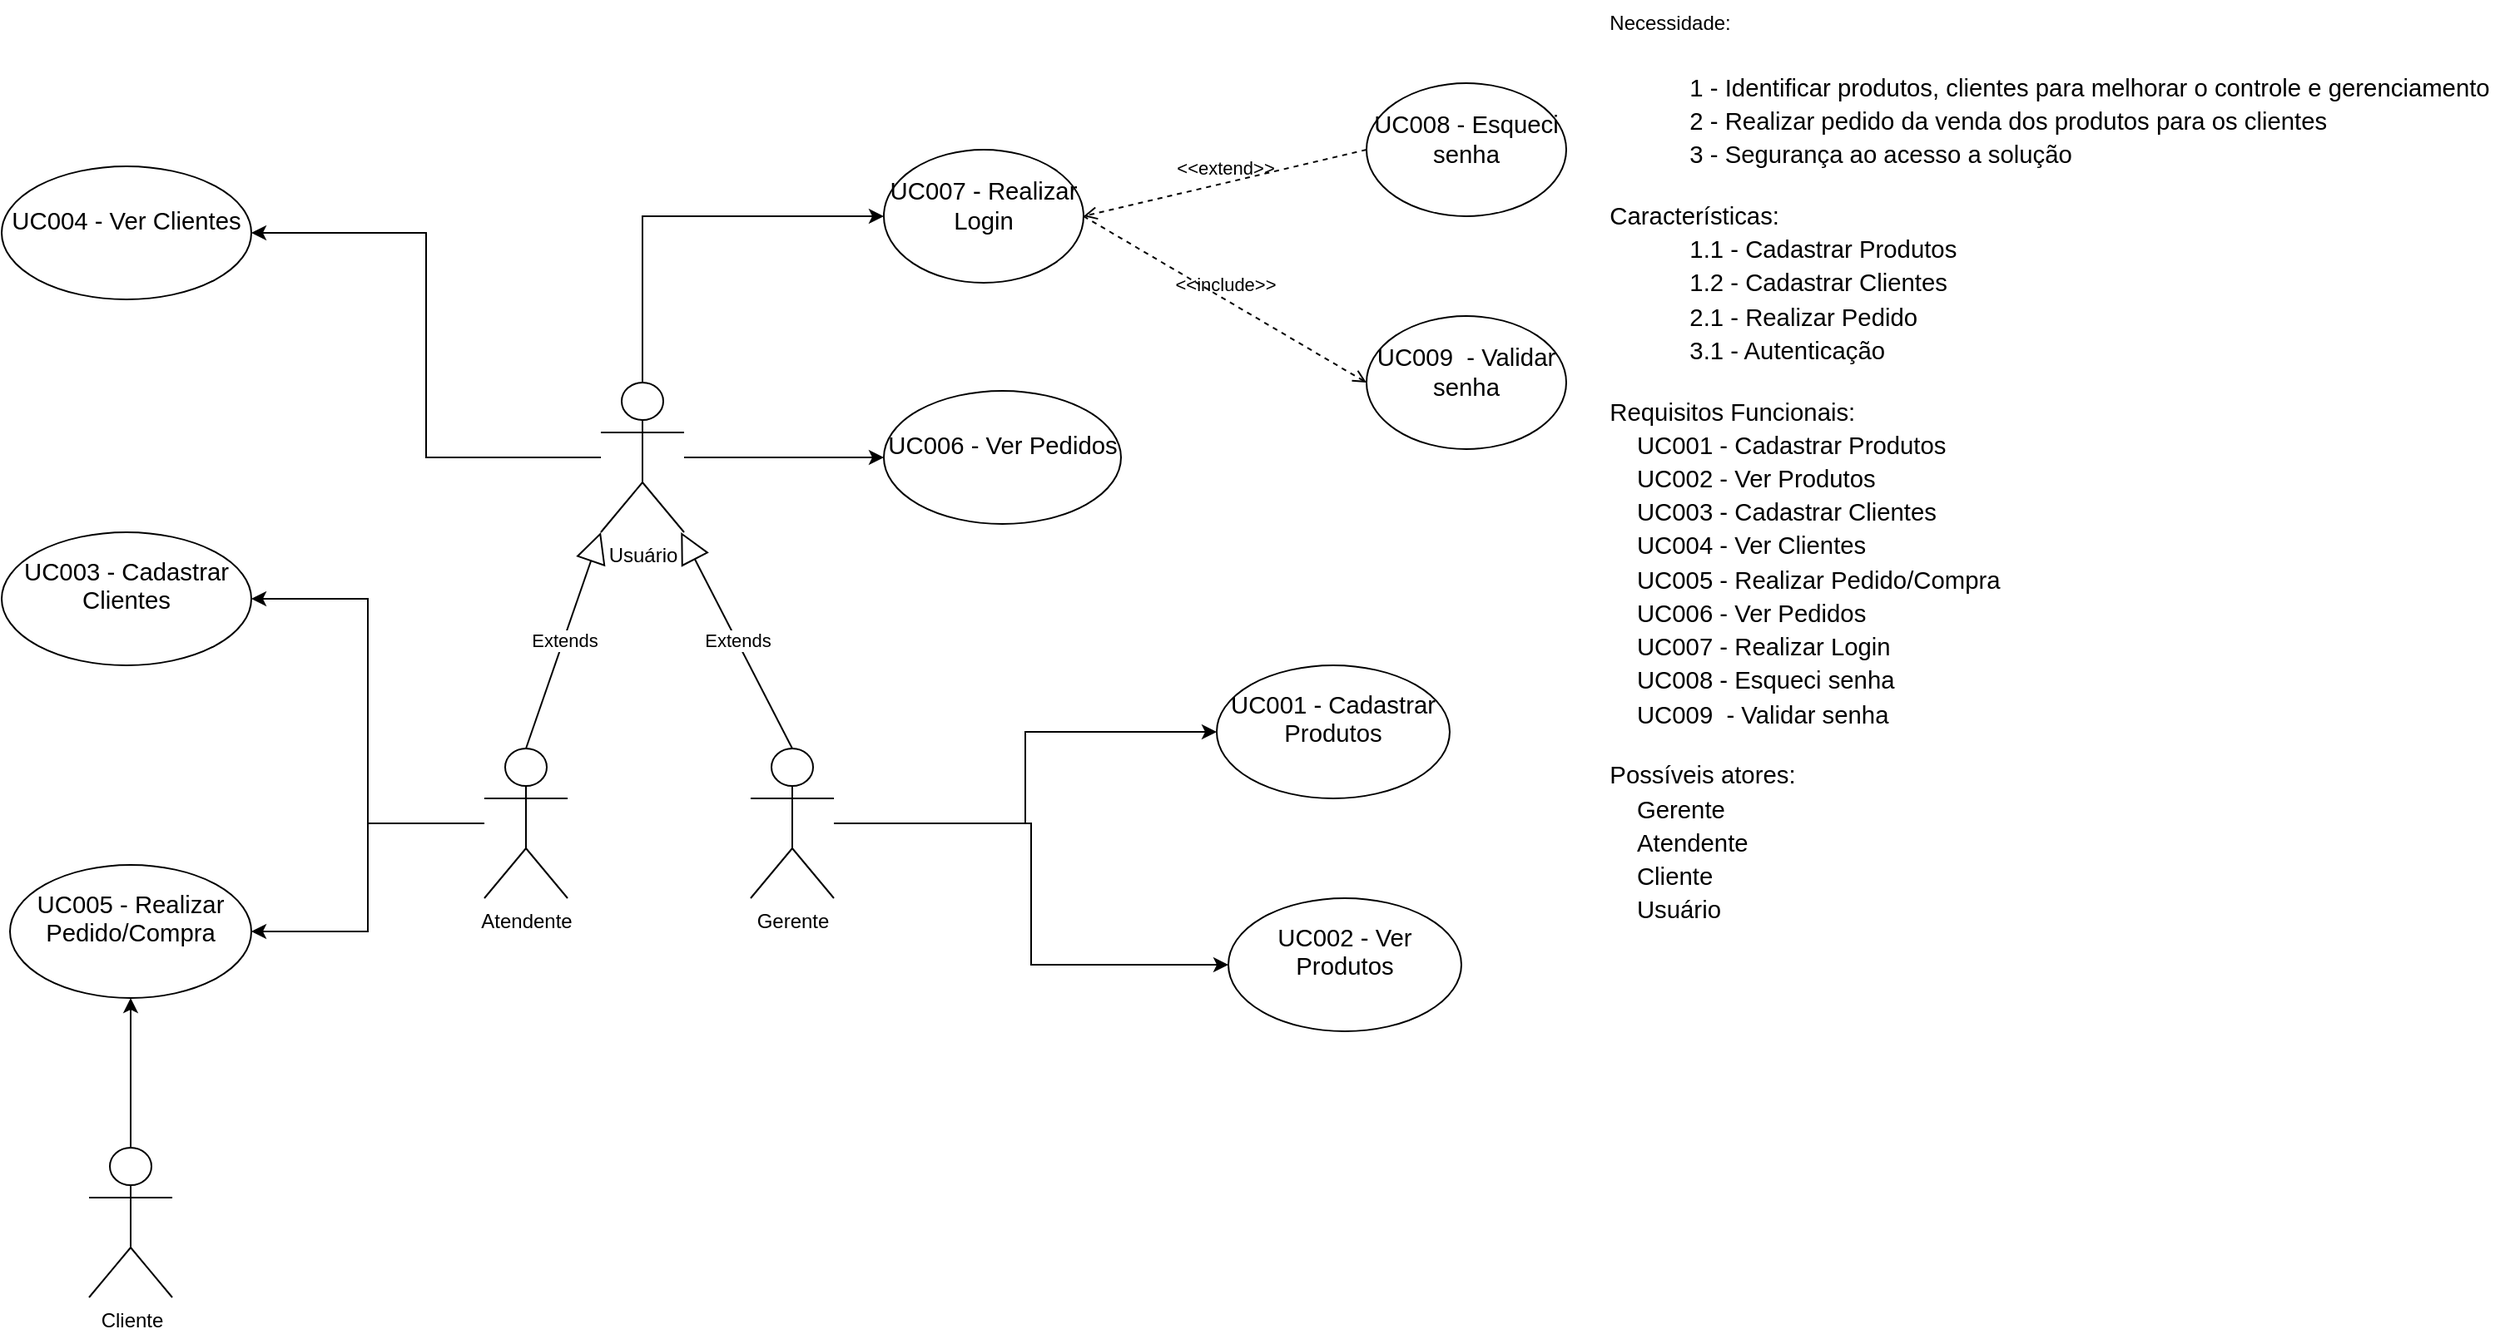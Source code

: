 <mxfile version="21.8.2" type="github">
  <diagram name="Página-1" id="bCRKw1FaBYJkvsMSy4Rs">
    <mxGraphModel dx="1500" dy="1989" grid="1" gridSize="10" guides="1" tooltips="1" connect="1" arrows="1" fold="1" page="1" pageScale="1" pageWidth="827" pageHeight="1169" math="0" shadow="0">
      <root>
        <mxCell id="0" />
        <mxCell id="1" parent="0" />
        <mxCell id="MSJQZtU-H5rlvZKeFf8i-20" style="edgeStyle=orthogonalEdgeStyle;rounded=0;orthogonalLoop=1;jettySize=auto;html=1;exitX=0.5;exitY=0;exitDx=0;exitDy=0;exitPerimeter=0;entryX=0;entryY=0.5;entryDx=0;entryDy=0;" edge="1" parent="1" source="MSJQZtU-H5rlvZKeFf8i-1" target="MSJQZtU-H5rlvZKeFf8i-8">
          <mxGeometry relative="1" as="geometry" />
        </mxCell>
        <mxCell id="MSJQZtU-H5rlvZKeFf8i-25" style="edgeStyle=orthogonalEdgeStyle;rounded=0;orthogonalLoop=1;jettySize=auto;html=1;entryX=1;entryY=0.5;entryDx=0;entryDy=0;" edge="1" parent="1" source="MSJQZtU-H5rlvZKeFf8i-1" target="MSJQZtU-H5rlvZKeFf8i-5">
          <mxGeometry relative="1" as="geometry" />
        </mxCell>
        <mxCell id="MSJQZtU-H5rlvZKeFf8i-26" style="edgeStyle=orthogonalEdgeStyle;rounded=0;orthogonalLoop=1;jettySize=auto;html=1;" edge="1" parent="1" source="MSJQZtU-H5rlvZKeFf8i-1" target="MSJQZtU-H5rlvZKeFf8i-7">
          <mxGeometry relative="1" as="geometry" />
        </mxCell>
        <mxCell id="MSJQZtU-H5rlvZKeFf8i-1" value="Usuário" style="shape=umlActor;verticalLabelPosition=bottom;verticalAlign=top;html=1;outlineConnect=0;" vertex="1" parent="1">
          <mxGeometry x="450" y="190" width="50" height="90" as="geometry" />
        </mxCell>
        <mxCell id="MSJQZtU-H5rlvZKeFf8i-2" value="&#xa;&lt;b id=&quot;docs-internal-guid-20ca76eb-7fff-64a3-aa12-0fb03baef9e6&quot; style=&quot;font-weight:normal;&quot;&gt;&lt;span style=&quot;font-size: 11pt; font-family: Arial, sans-serif; color: rgb(0, 0, 0); background-color: transparent; font-weight: 400; font-style: normal; font-variant: normal; text-decoration: none; vertical-align: baseline;&quot;&gt;UC001 - Cadastrar Produtos&lt;/span&gt;&lt;/b&gt;&#xa;&#xa;" style="ellipse;whiteSpace=wrap;html=1;" vertex="1" parent="1">
          <mxGeometry x="820" y="360" width="140" height="80" as="geometry" />
        </mxCell>
        <mxCell id="MSJQZtU-H5rlvZKeFf8i-3" value="&#xa;&lt;b id=&quot;docs-internal-guid-30a19066-7fff-c7ea-b6d0-4bd98a355aee&quot; style=&quot;font-weight:normal;&quot;&gt;&lt;span style=&quot;font-size: 11pt; font-family: Arial, sans-serif; color: rgb(0, 0, 0); background-color: transparent; font-weight: 400; font-style: normal; font-variant: normal; text-decoration: none; vertical-align: baseline;&quot;&gt;UC002 - Ver Produtos&lt;/span&gt;&lt;/b&gt;&#xa;&#xa;" style="ellipse;whiteSpace=wrap;html=1;" vertex="1" parent="1">
          <mxGeometry x="827" y="500" width="140" height="80" as="geometry" />
        </mxCell>
        <mxCell id="MSJQZtU-H5rlvZKeFf8i-4" value="&#xa;&lt;b id=&quot;docs-internal-guid-351cf714-7fff-b7b6-341b-a1411797f13c&quot; style=&quot;font-weight:normal;&quot;&gt;&lt;span style=&quot;font-size: 11pt; font-family: Arial, sans-serif; color: rgb(0, 0, 0); background-color: transparent; font-weight: 400; font-style: normal; font-variant: normal; text-decoration: none; vertical-align: baseline;&quot;&gt;UC003 - Cadastrar Clientes&lt;/span&gt;&lt;/b&gt;&#xa;&#xa;" style="ellipse;whiteSpace=wrap;html=1;" vertex="1" parent="1">
          <mxGeometry x="90" y="280" width="150" height="80" as="geometry" />
        </mxCell>
        <mxCell id="MSJQZtU-H5rlvZKeFf8i-5" value="&#xa;&lt;b id=&quot;docs-internal-guid-5b37d453-7fff-1a3d-863a-2372e650c458&quot; style=&quot;font-weight:normal;&quot;&gt;&lt;span style=&quot;font-size: 11pt; font-family: Arial, sans-serif; color: rgb(0, 0, 0); background-color: transparent; font-weight: 400; font-style: normal; font-variant: normal; text-decoration: none; vertical-align: baseline;&quot;&gt;UC004 - Ver Clientes&lt;/span&gt;&lt;/b&gt;&#xa;&#xa;" style="ellipse;whiteSpace=wrap;html=1;" vertex="1" parent="1">
          <mxGeometry x="90" y="60" width="150" height="80" as="geometry" />
        </mxCell>
        <mxCell id="MSJQZtU-H5rlvZKeFf8i-6" value="&#xa;&lt;b id=&quot;docs-internal-guid-bf040113-7fff-bb13-1b90-df183f06b574&quot; style=&quot;font-weight:normal;&quot;&gt;&lt;span style=&quot;font-size: 11pt; font-family: Arial, sans-serif; color: rgb(0, 0, 0); background-color: transparent; font-weight: 400; font-style: normal; font-variant: normal; text-decoration: none; vertical-align: baseline;&quot;&gt;UC005 - Realizar Pedido/Compra&lt;/span&gt;&lt;/b&gt;&#xa;&#xa;" style="ellipse;whiteSpace=wrap;html=1;" vertex="1" parent="1">
          <mxGeometry x="95" y="480" width="145" height="80" as="geometry" />
        </mxCell>
        <mxCell id="MSJQZtU-H5rlvZKeFf8i-7" value="&#xa;&lt;b id=&quot;docs-internal-guid-0314f077-7fff-190d-6de6-d4de11659032&quot; style=&quot;font-weight:normal;&quot;&gt;&lt;span style=&quot;font-size: 11pt; font-family: Arial, sans-serif; color: rgb(0, 0, 0); background-color: transparent; font-weight: 400; font-style: normal; font-variant: normal; text-decoration: none; vertical-align: baseline;&quot;&gt;UC006 - Ver Pedidos&lt;/span&gt;&lt;/b&gt;&#xa;&#xa;" style="ellipse;whiteSpace=wrap;html=1;" vertex="1" parent="1">
          <mxGeometry x="620" y="195" width="142.5" height="80" as="geometry" />
        </mxCell>
        <mxCell id="MSJQZtU-H5rlvZKeFf8i-8" value="&lt;p style=&quot;line-height:1.38;margin-top:0pt;margin-bottom:0pt;&quot; dir=&quot;ltr&quot;&gt;&lt;/p&gt;&lt;div&gt;&lt;/div&gt;&lt;span style=&quot;font-size: 11pt; font-family: Arial, sans-serif; background-color: transparent; font-variant-numeric: normal; font-variant-east-asian: normal; font-variant-alternates: normal; font-variant-position: normal; vertical-align: baseline;&quot;&gt;UC007 - Realizar Login&lt;/span&gt;&lt;p&gt;&lt;/p&gt;&lt;span id=&quot;docs-internal-guid-5c5cf41a-7fff-16b0-5a65-f0805ec2b069&quot;&gt;&lt;/span&gt;" style="ellipse;whiteSpace=wrap;html=1;" vertex="1" parent="1">
          <mxGeometry x="620" y="50" width="120" height="80" as="geometry" />
        </mxCell>
        <mxCell id="MSJQZtU-H5rlvZKeFf8i-10" value="&lt;p style=&quot;line-height:1.38;margin-top:0pt;margin-bottom:0pt;&quot; dir=&quot;ltr&quot;&gt;&lt;/p&gt;&lt;div&gt;&lt;/div&gt;&lt;span style=&quot;font-size: 11pt; font-family: Arial, sans-serif; background-color: transparent; font-variant-numeric: normal; font-variant-east-asian: normal; font-variant-alternates: normal; font-variant-position: normal; vertical-align: baseline;&quot;&gt;UC008 - Esqueci senha&lt;/span&gt;&lt;p&gt;&lt;/p&gt;&lt;span id=&quot;docs-internal-guid-921925c7-7fff-4b58-e982-37d93350149b&quot;&gt;&lt;/span&gt;" style="ellipse;whiteSpace=wrap;html=1;" vertex="1" parent="1">
          <mxGeometry x="910" y="10" width="120" height="80" as="geometry" />
        </mxCell>
        <mxCell id="MSJQZtU-H5rlvZKeFf8i-11" value="&lt;p style=&quot;line-height:1.38;margin-top:0pt;margin-bottom:0pt;&quot; dir=&quot;ltr&quot;&gt;&lt;/p&gt;&lt;div&gt;&lt;/div&gt;&lt;span style=&quot;font-size: 11pt; font-family: Arial, sans-serif; background-color: transparent; font-variant-numeric: normal; font-variant-east-asian: normal; font-variant-alternates: normal; font-variant-position: normal; vertical-align: baseline;&quot;&gt;UC009&amp;nbsp; - Validar senha&lt;/span&gt;&lt;p&gt;&lt;/p&gt;&lt;span id=&quot;docs-internal-guid-671cd293-7fff-289f-1b5c-12e207ee82b8&quot;&gt;&lt;/span&gt;" style="ellipse;whiteSpace=wrap;html=1;" vertex="1" parent="1">
          <mxGeometry x="910" y="150" width="120" height="80" as="geometry" />
        </mxCell>
        <mxCell id="MSJQZtU-H5rlvZKeFf8i-12" value="&amp;lt;&amp;lt;extend&amp;gt;&amp;gt;" style="html=1;verticalAlign=bottom;labelBackgroundColor=none;endArrow=open;endFill=0;dashed=1;rounded=0;entryX=1;entryY=0.5;entryDx=0;entryDy=0;exitX=0;exitY=0.5;exitDx=0;exitDy=0;" edge="1" parent="1" source="MSJQZtU-H5rlvZKeFf8i-10" target="MSJQZtU-H5rlvZKeFf8i-8">
          <mxGeometry width="160" relative="1" as="geometry">
            <mxPoint x="700" y="200" as="sourcePoint" />
            <mxPoint x="860" y="200" as="targetPoint" />
          </mxGeometry>
        </mxCell>
        <mxCell id="MSJQZtU-H5rlvZKeFf8i-13" value="&amp;lt;&amp;lt;include&amp;gt;&amp;gt;" style="html=1;verticalAlign=bottom;labelBackgroundColor=none;endArrow=open;endFill=0;dashed=1;rounded=0;entryX=0;entryY=0.5;entryDx=0;entryDy=0;" edge="1" parent="1" target="MSJQZtU-H5rlvZKeFf8i-11">
          <mxGeometry width="160" relative="1" as="geometry">
            <mxPoint x="740" y="90" as="sourcePoint" />
            <mxPoint x="970" y="290" as="targetPoint" />
          </mxGeometry>
        </mxCell>
        <mxCell id="MSJQZtU-H5rlvZKeFf8i-21" style="edgeStyle=orthogonalEdgeStyle;rounded=0;orthogonalLoop=1;jettySize=auto;html=1;entryX=1;entryY=0.5;entryDx=0;entryDy=0;" edge="1" parent="1" source="MSJQZtU-H5rlvZKeFf8i-14" target="MSJQZtU-H5rlvZKeFf8i-4">
          <mxGeometry relative="1" as="geometry" />
        </mxCell>
        <mxCell id="MSJQZtU-H5rlvZKeFf8i-32" style="edgeStyle=orthogonalEdgeStyle;rounded=0;orthogonalLoop=1;jettySize=auto;html=1;entryX=1;entryY=0.5;entryDx=0;entryDy=0;" edge="1" parent="1" source="MSJQZtU-H5rlvZKeFf8i-14" target="MSJQZtU-H5rlvZKeFf8i-6">
          <mxGeometry relative="1" as="geometry" />
        </mxCell>
        <mxCell id="MSJQZtU-H5rlvZKeFf8i-14" value="Atendente" style="shape=umlActor;verticalLabelPosition=bottom;verticalAlign=top;html=1;outlineConnect=0;" vertex="1" parent="1">
          <mxGeometry x="380" y="410" width="50" height="90" as="geometry" />
        </mxCell>
        <mxCell id="MSJQZtU-H5rlvZKeFf8i-23" style="edgeStyle=orthogonalEdgeStyle;rounded=0;orthogonalLoop=1;jettySize=auto;html=1;entryX=0;entryY=0.5;entryDx=0;entryDy=0;" edge="1" parent="1" source="MSJQZtU-H5rlvZKeFf8i-15" target="MSJQZtU-H5rlvZKeFf8i-2">
          <mxGeometry relative="1" as="geometry" />
        </mxCell>
        <mxCell id="MSJQZtU-H5rlvZKeFf8i-24" style="edgeStyle=orthogonalEdgeStyle;rounded=0;orthogonalLoop=1;jettySize=auto;html=1;entryX=0;entryY=0.5;entryDx=0;entryDy=0;" edge="1" parent="1" source="MSJQZtU-H5rlvZKeFf8i-15" target="MSJQZtU-H5rlvZKeFf8i-3">
          <mxGeometry relative="1" as="geometry" />
        </mxCell>
        <mxCell id="MSJQZtU-H5rlvZKeFf8i-15" value="Gerente" style="shape=umlActor;verticalLabelPosition=bottom;verticalAlign=top;html=1;outlineConnect=0;" vertex="1" parent="1">
          <mxGeometry x="540" y="410" width="50" height="90" as="geometry" />
        </mxCell>
        <mxCell id="MSJQZtU-H5rlvZKeFf8i-17" value="Extends" style="endArrow=block;endSize=16;endFill=0;html=1;rounded=0;exitX=0.5;exitY=0;exitDx=0;exitDy=0;exitPerimeter=0;entryX=0;entryY=1;entryDx=0;entryDy=0;entryPerimeter=0;" edge="1" parent="1" source="MSJQZtU-H5rlvZKeFf8i-14" target="MSJQZtU-H5rlvZKeFf8i-1">
          <mxGeometry width="160" relative="1" as="geometry">
            <mxPoint x="810" y="390" as="sourcePoint" />
            <mxPoint x="970" y="390" as="targetPoint" />
          </mxGeometry>
        </mxCell>
        <mxCell id="MSJQZtU-H5rlvZKeFf8i-18" value="Extends" style="endArrow=block;endSize=16;endFill=0;html=1;rounded=0;exitX=0.5;exitY=0;exitDx=0;exitDy=0;exitPerimeter=0;" edge="1" parent="1" source="MSJQZtU-H5rlvZKeFf8i-15" target="MSJQZtU-H5rlvZKeFf8i-1">
          <mxGeometry width="160" relative="1" as="geometry">
            <mxPoint x="810" y="390" as="sourcePoint" />
            <mxPoint x="970" y="390" as="targetPoint" />
          </mxGeometry>
        </mxCell>
        <mxCell id="MSJQZtU-H5rlvZKeFf8i-29" style="edgeStyle=orthogonalEdgeStyle;rounded=0;orthogonalLoop=1;jettySize=auto;html=1;entryX=0.5;entryY=1;entryDx=0;entryDy=0;" edge="1" parent="1" source="MSJQZtU-H5rlvZKeFf8i-28" target="MSJQZtU-H5rlvZKeFf8i-6">
          <mxGeometry relative="1" as="geometry" />
        </mxCell>
        <mxCell id="MSJQZtU-H5rlvZKeFf8i-28" value="Cliente" style="shape=umlActor;verticalLabelPosition=bottom;verticalAlign=top;html=1;outlineConnect=0;" vertex="1" parent="1">
          <mxGeometry x="142.5" y="650" width="50" height="90" as="geometry" />
        </mxCell>
        <mxCell id="MSJQZtU-H5rlvZKeFf8i-31" value="&lt;p style=&quot;line-height:1.38;margin-top:0pt;margin-bottom:0pt;&quot; dir=&quot;ltr&quot;&gt;&lt;/p&gt;&lt;p style=&quot;line-height:1.38;margin-top:0pt;margin-bottom:0pt;&quot; dir=&quot;ltr&quot;&gt;&lt;/p&gt;&lt;p style=&quot;line-height:1.38;text-indent: 36pt;margin-top:0pt;margin-bottom:0pt;&quot; dir=&quot;ltr&quot;&gt;&lt;/p&gt;&lt;p style=&quot;line-height:1.38;margin-left: 36pt;margin-top:0pt;margin-bottom:0pt;&quot; dir=&quot;ltr&quot;&gt;&lt;/p&gt;&lt;p style=&quot;text-align: left; line-height: 1.38; margin-top: 0pt; margin-bottom: 0pt;&quot; dir=&quot;ltr&quot;&gt;Necessidade:&lt;/p&gt;&lt;p style=&quot;text-align: left; line-height: 1.38; margin-top: 0pt; margin-bottom: 0pt;&quot; dir=&quot;ltr&quot;&gt;&lt;span style=&quot;font-size: 11pt; font-family: Arial, sans-serif; color: rgb(0, 0, 0); background-color: transparent; font-weight: 400; font-style: normal; font-variant: normal; text-decoration: none; vertical-align: baseline;&quot;&gt;&lt;span style=&quot;white-space: pre;&quot;&gt;&amp;nbsp;&amp;nbsp;&amp;nbsp;&amp;nbsp;&lt;/span&gt;&lt;/span&gt;&lt;/p&gt;&lt;p style=&quot;text-align: left; line-height: 1.38; text-indent: 36pt; margin-top: 0pt; margin-bottom: 0pt;&quot; dir=&quot;ltr&quot;&gt;&lt;span style=&quot;font-size: 11pt; font-family: Arial, sans-serif; color: rgb(0, 0, 0); background-color: transparent; font-weight: 400; font-style: normal; font-variant: normal; text-decoration: none; vertical-align: baseline;&quot;&gt;1 - Identificar produtos, clientes para melhorar o controle e gerenciamento&lt;/span&gt;&lt;/p&gt;&lt;p style=&quot;text-align: left; line-height: 1.38; margin-left: 36pt; margin-top: 0pt; margin-bottom: 0pt;&quot; dir=&quot;ltr&quot;&gt;&lt;span style=&quot;font-size: 11pt; font-family: Arial, sans-serif; color: rgb(0, 0, 0); background-color: transparent; font-weight: 400; font-style: normal; font-variant: normal; text-decoration: none; vertical-align: baseline;&quot;&gt;2 - Realizar pedido da venda dos produtos para os clientes&lt;/span&gt;&lt;/p&gt;&lt;p style=&quot;text-align: left; line-height: 1.38; margin-left: 36pt; margin-top: 0pt; margin-bottom: 0pt;&quot; dir=&quot;ltr&quot;&gt;&lt;span style=&quot;font-size: 11pt; font-family: Arial, sans-serif; color: rgb(0, 0, 0); background-color: transparent; font-weight: 400; font-style: normal; font-variant: normal; text-decoration: none; vertical-align: baseline;&quot;&gt;3 - Segurança ao acesso a solução&lt;/span&gt;&lt;/p&gt;&lt;p style=&quot;text-align: left; line-height: 1.38; margin-left: 36pt; margin-top: 0pt; margin-bottom: 0pt;&quot; dir=&quot;ltr&quot;&gt;&lt;b id=&quot;docs-internal-guid-87416ff0-7fff-5c3f-541b-c57ea61c3801&quot; style=&quot;font-weight:normal;&quot;&gt;&lt;br&gt;&lt;/b&gt;&lt;/p&gt;&lt;p style=&quot;text-align: left; line-height: 1.38; margin-top: 0pt; margin-bottom: 0pt;&quot; dir=&quot;ltr&quot;&gt;&lt;span style=&quot;font-size: 11pt; font-family: Arial, sans-serif; color: rgb(0, 0, 0); background-color: transparent; font-weight: 400; font-style: normal; font-variant: normal; text-decoration: none; vertical-align: baseline;&quot;&gt;Características:&lt;/span&gt;&lt;/p&gt;&lt;p style=&quot;text-align: left; line-height: 1.38; margin-left: 36pt; margin-top: 0pt; margin-bottom: 0pt;&quot; dir=&quot;ltr&quot;&gt;&lt;span style=&quot;font-size: 11pt; font-family: Arial, sans-serif; color: rgb(0, 0, 0); background-color: transparent; font-weight: 400; font-style: normal; font-variant: normal; text-decoration: none; vertical-align: baseline;&quot;&gt;1.1 - Cadastrar Produtos&lt;/span&gt;&lt;/p&gt;&lt;p style=&quot;text-align: left; line-height: 1.38; margin-left: 36pt; margin-top: 0pt; margin-bottom: 0pt;&quot; dir=&quot;ltr&quot;&gt;&lt;span style=&quot;font-size: 11pt; font-family: Arial, sans-serif; color: rgb(0, 0, 0); background-color: transparent; font-weight: 400; font-style: normal; font-variant: normal; text-decoration: none; vertical-align: baseline;&quot;&gt;1.2 - Cadastrar Clientes&lt;/span&gt;&lt;/p&gt;&lt;p style=&quot;text-align: left; line-height: 1.38; margin-left: 36pt; margin-top: 0pt; margin-bottom: 0pt;&quot; dir=&quot;ltr&quot;&gt;&lt;span style=&quot;font-size: 11pt; font-family: Arial, sans-serif; color: rgb(0, 0, 0); background-color: transparent; font-weight: 400; font-style: normal; font-variant: normal; text-decoration: none; vertical-align: baseline;&quot;&gt;2.1 - Realizar Pedido&lt;/span&gt;&lt;/p&gt;&lt;p style=&quot;text-align: left; line-height: 1.38; margin-left: 36pt; margin-top: 0pt; margin-bottom: 0pt;&quot; dir=&quot;ltr&quot;&gt;&lt;span style=&quot;font-size: 11pt; font-family: Arial, sans-serif; color: rgb(0, 0, 0); background-color: transparent; font-weight: 400; font-style: normal; font-variant: normal; text-decoration: none; vertical-align: baseline;&quot;&gt;3.1 - Autenticação&lt;/span&gt;&lt;/p&gt;&lt;p style=&quot;text-align: left; line-height: 1.38; margin-left: 36pt; margin-top: 0pt; margin-bottom: 0pt;&quot; dir=&quot;ltr&quot;&gt;&lt;b style=&quot;font-weight:normal;&quot;&gt;&lt;br&gt;&lt;/b&gt;&lt;/p&gt;&lt;p style=&quot;text-align: left; line-height: 1.38; margin-top: 0pt; margin-bottom: 0pt;&quot; dir=&quot;ltr&quot;&gt;&lt;span style=&quot;font-size: 11pt; font-family: Arial, sans-serif; color: rgb(0, 0, 0); background-color: transparent; font-weight: 400; font-style: normal; font-variant: normal; text-decoration: none; vertical-align: baseline;&quot;&gt;Requisitos Funcionais:&lt;/span&gt;&lt;/p&gt;&lt;p style=&quot;text-align: left; line-height: 1.38; margin-top: 0pt; margin-bottom: 0pt;&quot; dir=&quot;ltr&quot;&gt;&lt;span style=&quot;font-size: 11pt; font-family: Arial, sans-serif; color: rgb(0, 0, 0); background-color: transparent; font-weight: 400; font-style: normal; font-variant: normal; text-decoration: none; vertical-align: baseline;&quot;&gt;&lt;span style=&quot;white-space: pre;&quot;&gt;&amp;nbsp;&amp;nbsp;&amp;nbsp;&amp;nbsp;&lt;/span&gt;&lt;/span&gt;&lt;span style=&quot;font-size: 11pt; font-family: Arial, sans-serif; color: rgb(0, 0, 0); background-color: transparent; font-weight: 400; font-style: normal; font-variant: normal; text-decoration: none; vertical-align: baseline;&quot;&gt;UC001 - Cadastrar Produtos&lt;/span&gt;&lt;/p&gt;&lt;p style=&quot;text-align: left; line-height: 1.38; margin-top: 0pt; margin-bottom: 0pt;&quot; dir=&quot;ltr&quot;&gt;&lt;span style=&quot;font-size: 11pt; font-family: Arial, sans-serif; color: rgb(0, 0, 0); background-color: transparent; font-weight: 400; font-style: normal; font-variant: normal; text-decoration: none; vertical-align: baseline;&quot;&gt;&lt;span style=&quot;white-space: pre;&quot;&gt;&amp;nbsp;&amp;nbsp;&amp;nbsp;&amp;nbsp;&lt;/span&gt;&lt;/span&gt;&lt;span style=&quot;font-size: 11pt; font-family: Arial, sans-serif; color: rgb(0, 0, 0); background-color: transparent; font-weight: 400; font-style: normal; font-variant: normal; text-decoration: none; vertical-align: baseline;&quot;&gt;UC002 - Ver Produtos&lt;/span&gt;&lt;/p&gt;&lt;p style=&quot;text-align: left; line-height: 1.38; margin-top: 0pt; margin-bottom: 0pt;&quot; dir=&quot;ltr&quot;&gt;&lt;span style=&quot;font-size: 11pt; font-family: Arial, sans-serif; color: rgb(0, 0, 0); background-color: transparent; font-weight: 400; font-style: normal; font-variant: normal; text-decoration: none; vertical-align: baseline;&quot;&gt;&lt;span style=&quot;white-space: pre;&quot;&gt;&amp;nbsp;&amp;nbsp;&amp;nbsp;&amp;nbsp;&lt;/span&gt;&lt;/span&gt;&lt;span style=&quot;font-size: 11pt; font-family: Arial, sans-serif; color: rgb(0, 0, 0); background-color: transparent; font-weight: 400; font-style: normal; font-variant: normal; text-decoration: none; vertical-align: baseline;&quot;&gt;UC003 - Cadastrar Clientes&lt;/span&gt;&lt;/p&gt;&lt;p style=&quot;text-align: left; line-height: 1.38; margin-top: 0pt; margin-bottom: 0pt;&quot; dir=&quot;ltr&quot;&gt;&lt;span style=&quot;font-size: 11pt; font-family: Arial, sans-serif; color: rgb(0, 0, 0); background-color: transparent; font-weight: 400; font-style: normal; font-variant: normal; text-decoration: none; vertical-align: baseline;&quot;&gt;&lt;span style=&quot;white-space: pre;&quot;&gt;&amp;nbsp;&amp;nbsp;&amp;nbsp;&amp;nbsp;&lt;/span&gt;&lt;/span&gt;&lt;span style=&quot;font-size: 11pt; font-family: Arial, sans-serif; color: rgb(0, 0, 0); background-color: transparent; font-weight: 400; font-style: normal; font-variant: normal; text-decoration: none; vertical-align: baseline;&quot;&gt;UC004 - Ver Clientes&lt;/span&gt;&lt;/p&gt;&lt;p style=&quot;text-align: left; line-height: 1.38; margin-top: 0pt; margin-bottom: 0pt;&quot; dir=&quot;ltr&quot;&gt;&lt;span style=&quot;font-size: 11pt; font-family: Arial, sans-serif; color: rgb(0, 0, 0); background-color: transparent; font-weight: 400; font-style: normal; font-variant: normal; text-decoration: none; vertical-align: baseline;&quot;&gt;&lt;span style=&quot;white-space: pre;&quot;&gt;&amp;nbsp;&amp;nbsp;&amp;nbsp;&amp;nbsp;&lt;/span&gt;&lt;/span&gt;&lt;span style=&quot;font-size: 11pt; font-family: Arial, sans-serif; color: rgb(0, 0, 0); background-color: transparent; font-weight: 400; font-style: normal; font-variant: normal; text-decoration: none; vertical-align: baseline;&quot;&gt;UC005 - Realizar Pedido/Compra&lt;/span&gt;&lt;/p&gt;&lt;p style=&quot;text-align: left; line-height: 1.38; margin-top: 0pt; margin-bottom: 0pt;&quot; dir=&quot;ltr&quot;&gt;&lt;span style=&quot;font-size: 11pt; font-family: Arial, sans-serif; color: rgb(0, 0, 0); background-color: transparent; font-weight: 400; font-style: normal; font-variant: normal; text-decoration: none; vertical-align: baseline;&quot;&gt;&lt;span style=&quot;white-space: pre;&quot;&gt;&amp;nbsp;&amp;nbsp;&amp;nbsp;&amp;nbsp;&lt;/span&gt;&lt;/span&gt;&lt;span style=&quot;font-size: 11pt; font-family: Arial, sans-serif; color: rgb(0, 0, 0); background-color: transparent; font-weight: 400; font-style: normal; font-variant: normal; text-decoration: none; vertical-align: baseline;&quot;&gt;UC006 - Ver Pedidos&lt;/span&gt;&lt;/p&gt;&lt;p style=&quot;text-align: left; line-height: 1.38; margin-top: 0pt; margin-bottom: 0pt;&quot; dir=&quot;ltr&quot;&gt;&lt;span style=&quot;font-size: 11pt; font-family: Arial, sans-serif; color: rgb(0, 0, 0); background-color: transparent; font-weight: 400; font-style: normal; font-variant: normal; text-decoration: none; vertical-align: baseline;&quot;&gt;&lt;span style=&quot;white-space: pre;&quot;&gt;&amp;nbsp;&amp;nbsp;&amp;nbsp;&amp;nbsp;&lt;/span&gt;&lt;/span&gt;&lt;span style=&quot;font-size: 11pt; font-family: Arial, sans-serif; color: rgb(0, 0, 0); background-color: transparent; font-weight: 400; font-style: normal; font-variant: normal; text-decoration: none; vertical-align: baseline;&quot;&gt;UC007 - Realizar Login&lt;/span&gt;&lt;/p&gt;&lt;p style=&quot;text-align: left; line-height: 1.38; margin-top: 0pt; margin-bottom: 0pt;&quot; dir=&quot;ltr&quot;&gt;&lt;span style=&quot;font-size: 11pt; font-family: Arial, sans-serif; color: rgb(0, 0, 0); background-color: transparent; font-weight: 400; font-style: normal; font-variant: normal; text-decoration: none; vertical-align: baseline;&quot;&gt;&lt;span style=&quot;white-space: pre;&quot;&gt;&amp;nbsp;&amp;nbsp;&amp;nbsp;&amp;nbsp;&lt;/span&gt;&lt;/span&gt;&lt;span style=&quot;font-size: 11pt; font-family: Arial, sans-serif; color: rgb(0, 0, 0); background-color: transparent; font-weight: 400; font-style: normal; font-variant: normal; text-decoration: none; vertical-align: baseline;&quot;&gt;UC008 - Esqueci senha&lt;/span&gt;&lt;/p&gt;&lt;p style=&quot;text-align: left; line-height: 1.38; margin-top: 0pt; margin-bottom: 0pt;&quot; dir=&quot;ltr&quot;&gt;&lt;span style=&quot;font-size: 11pt; font-family: Arial, sans-serif; color: rgb(0, 0, 0); background-color: transparent; font-weight: 400; font-style: normal; font-variant: normal; text-decoration: none; vertical-align: baseline;&quot;&gt;&lt;span style=&quot;white-space: pre;&quot;&gt;&amp;nbsp;&amp;nbsp;&amp;nbsp;&amp;nbsp;&lt;/span&gt;&lt;/span&gt;&lt;span style=&quot;font-size: 11pt; font-family: Arial, sans-serif; color: rgb(0, 0, 0); background-color: transparent; font-weight: 400; font-style: normal; font-variant: normal; text-decoration: none; vertical-align: baseline;&quot;&gt;UC009&amp;nbsp; - Validar senha&lt;/span&gt;&lt;/p&gt;&lt;p style=&quot;text-align: left; line-height: 1.38; margin-left: 36pt; margin-top: 0pt; margin-bottom: 0pt;&quot; dir=&quot;ltr&quot;&gt;&lt;b style=&quot;font-weight:normal;&quot;&gt;&lt;br&gt;&lt;/b&gt;&lt;/p&gt;&lt;p style=&quot;text-align: left; line-height: 1.38; margin-top: 0pt; margin-bottom: 0pt;&quot; dir=&quot;ltr&quot;&gt;&lt;span style=&quot;font-size: 11pt; font-family: Arial, sans-serif; color: rgb(0, 0, 0); background-color: transparent; font-weight: 400; font-style: normal; font-variant: normal; text-decoration: none; vertical-align: baseline;&quot;&gt;Possíveis atores:&lt;/span&gt;&lt;/p&gt;&lt;p style=&quot;text-align: left; line-height: 1.38; margin-top: 0pt; margin-bottom: 0pt;&quot; dir=&quot;ltr&quot;&gt;&lt;span style=&quot;font-size: 11pt; font-family: Arial, sans-serif; color: rgb(0, 0, 0); background-color: transparent; font-weight: 400; font-style: normal; font-variant: normal; text-decoration: none; vertical-align: baseline;&quot;&gt;&lt;span style=&quot;white-space: pre;&quot;&gt;&amp;nbsp;&amp;nbsp;&amp;nbsp;&amp;nbsp;&lt;/span&gt;&lt;/span&gt;&lt;span style=&quot;font-size: 11pt; font-family: Arial, sans-serif; color: rgb(0, 0, 0); background-color: transparent; font-weight: 400; font-style: normal; font-variant: normal; text-decoration: none; vertical-align: baseline;&quot;&gt;Gerente&lt;/span&gt;&lt;/p&gt;&lt;p style=&quot;text-align: left; line-height: 1.38; margin-top: 0pt; margin-bottom: 0pt;&quot; dir=&quot;ltr&quot;&gt;&lt;span style=&quot;font-size: 11pt; font-family: Arial, sans-serif; color: rgb(0, 0, 0); background-color: transparent; font-weight: 400; font-style: normal; font-variant: normal; text-decoration: none; vertical-align: baseline;&quot;&gt;&lt;span style=&quot;white-space: pre;&quot;&gt;&amp;nbsp;&amp;nbsp;&amp;nbsp;&amp;nbsp;&lt;/span&gt;&lt;/span&gt;&lt;span style=&quot;font-size: 11pt; font-family: Arial, sans-serif; color: rgb(0, 0, 0); background-color: transparent; font-weight: 400; font-style: normal; font-variant: normal; text-decoration: none; vertical-align: baseline;&quot;&gt;Atendente&lt;/span&gt;&lt;/p&gt;&lt;p style=&quot;text-align: left; line-height: 1.38; margin-top: 0pt; margin-bottom: 0pt;&quot; dir=&quot;ltr&quot;&gt;&lt;span style=&quot;font-size: 11pt; font-family: Arial, sans-serif; color: rgb(0, 0, 0); background-color: transparent; font-weight: 400; font-style: normal; font-variant: normal; text-decoration: none; vertical-align: baseline;&quot;&gt;&lt;span style=&quot;white-space: pre;&quot;&gt;&amp;nbsp;&amp;nbsp;&amp;nbsp;&amp;nbsp;&lt;/span&gt;&lt;/span&gt;&lt;span style=&quot;font-size: 11pt; font-family: Arial, sans-serif; color: rgb(0, 0, 0); background-color: transparent; font-weight: 400; font-style: normal; font-variant: normal; text-decoration: none; vertical-align: baseline;&quot;&gt;Cliente&lt;/span&gt;&lt;/p&gt;&lt;p style=&quot;line-height:1.38;margin-left: 36pt;margin-top:0pt;margin-bottom:0pt;&quot; dir=&quot;ltr&quot;&gt;&lt;/p&gt;&lt;p style=&quot;text-align: left; line-height: 1.38; margin-top: 0pt; margin-bottom: 0pt;&quot; dir=&quot;ltr&quot;&gt;&lt;span style=&quot;font-size: 11pt; font-family: Arial, sans-serif; color: rgb(0, 0, 0); background-color: transparent; font-weight: 400; font-style: normal; font-variant: normal; text-decoration: none; vertical-align: baseline;&quot;&gt;&lt;span style=&quot;white-space: pre;&quot;&gt;&amp;nbsp;&amp;nbsp;&amp;nbsp;&amp;nbsp;&lt;/span&gt;&lt;/span&gt;&lt;span style=&quot;font-size: 11pt; font-family: Arial, sans-serif; color: rgb(0, 0, 0); background-color: transparent; font-weight: 400; font-style: normal; font-variant: normal; text-decoration: none; vertical-align: baseline;&quot;&gt;Usuário&lt;/span&gt;&lt;/p&gt;&lt;div style=&quot;text-align: left;&quot;&gt;&lt;span style=&quot;font-size: 11pt; font-family: Arial, sans-serif; color: rgb(0, 0, 0); background-color: transparent; font-weight: 400; font-style: normal; font-variant: normal; text-decoration: none; vertical-align: baseline;&quot;&gt;&lt;br&gt;&lt;/span&gt;&lt;/div&gt;&lt;span id=&quot;docs-internal-guid-8e2d968e-7fff-eab8-ab29-57f4d1fd3f22&quot;&gt;&lt;div style=&quot;text-align: left;&quot;&gt;&lt;/div&gt;&lt;/span&gt;" style="text;html=1;align=center;verticalAlign=middle;resizable=0;points=[];autosize=1;strokeColor=none;fillColor=none;" vertex="1" parent="1">
          <mxGeometry x="1050" y="-40" width="540" height="580" as="geometry" />
        </mxCell>
      </root>
    </mxGraphModel>
  </diagram>
</mxfile>
